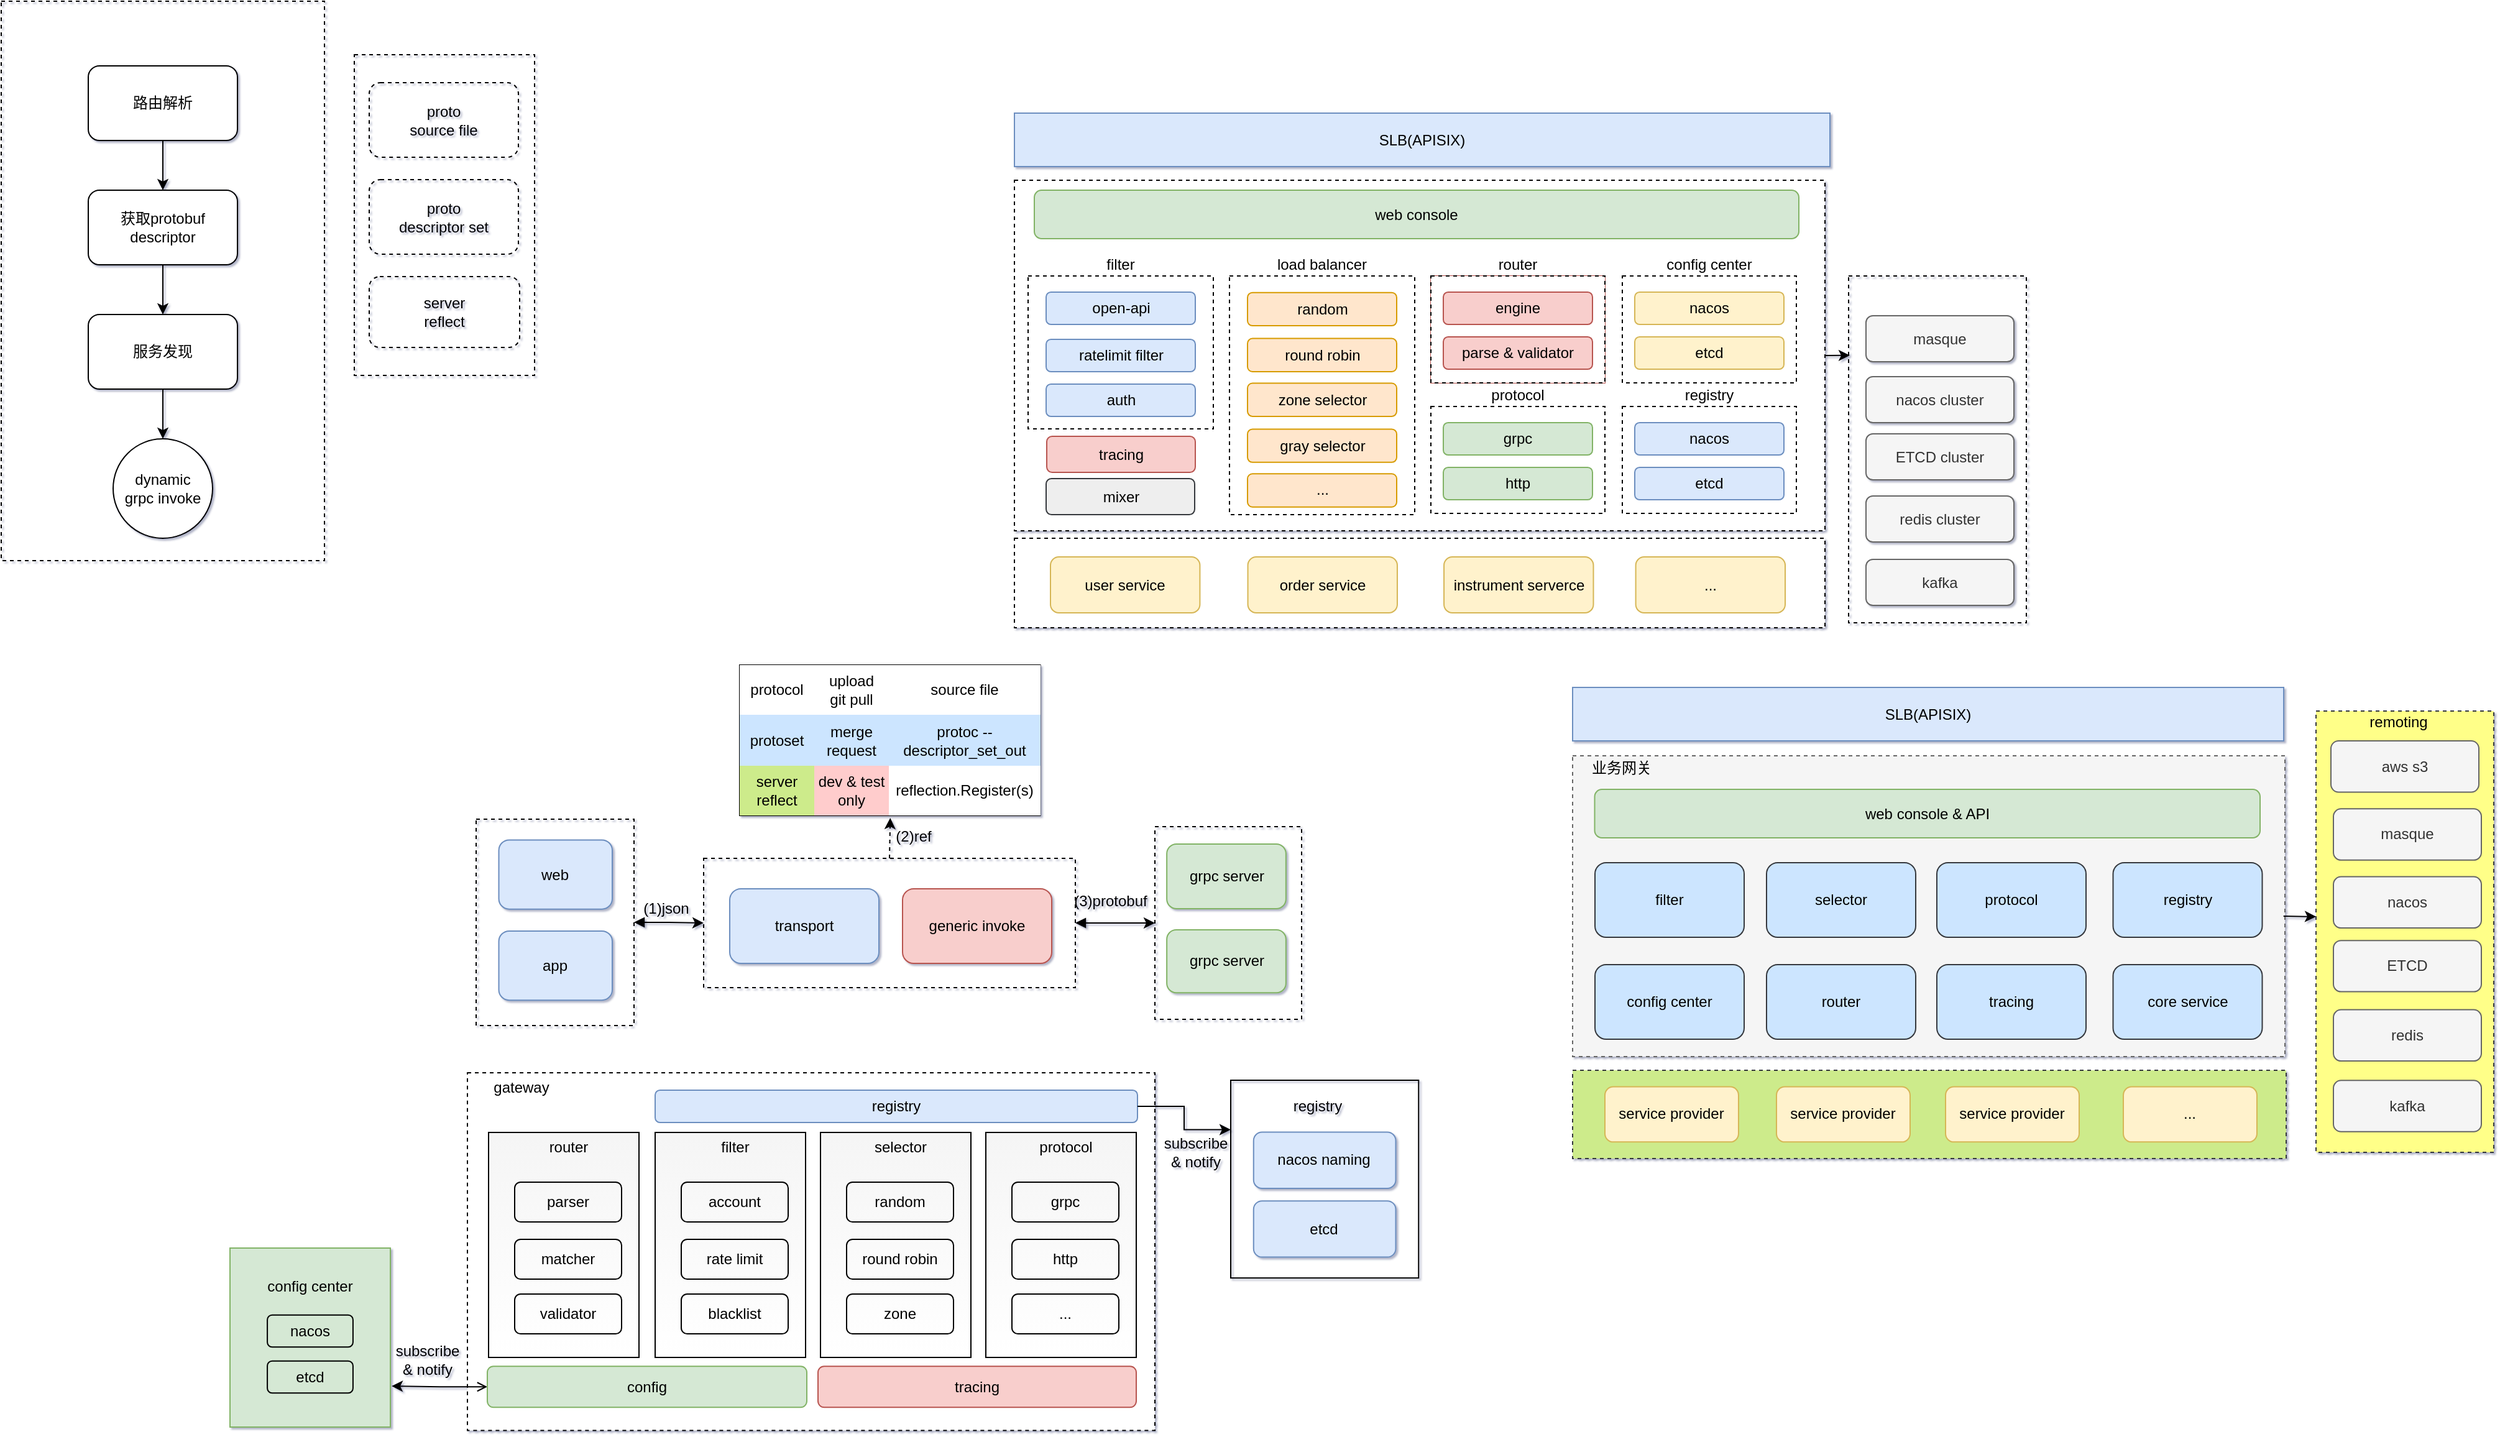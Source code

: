 <mxfile version="14.9.1" type="github">
  <diagram id="QXlYRAQpgNM-e07WMkJa" name="Page-1">
    <mxGraphModel dx="884" dy="589" grid="0" gridSize="10" guides="1" tooltips="1" connect="1" arrows="1" fold="1" page="1" pageScale="1" pageWidth="3300" pageHeight="4681" math="0" shadow="1">
      <root>
        <mxCell id="0" />
        <mxCell id="1" parent="0" />
        <mxCell id="H53dqP96Nyxa8oyy7z5r-10" value="" style="rounded=0;whiteSpace=wrap;html=1;dashed=1;fillColor=none;labelPosition=center;verticalLabelPosition=top;align=center;verticalAlign=bottom;" parent="1" vertex="1">
          <mxGeometry x="79" y="2" width="260" height="450" as="geometry" />
        </mxCell>
        <mxCell id="H53dqP96Nyxa8oyy7z5r-13" value="路由解析" style="rounded=1;whiteSpace=wrap;html=1;gradientColor=none;" parent="1" vertex="1">
          <mxGeometry x="149" y="54" width="120" height="60" as="geometry" />
        </mxCell>
        <mxCell id="H53dqP96Nyxa8oyy7z5r-14" value="dynamic&lt;br&gt;grpc invoke" style="ellipse;whiteSpace=wrap;html=1;aspect=fixed;fillColor=#ffffff;gradientColor=none;" parent="1" vertex="1">
          <mxGeometry x="169" y="354" width="80" height="80" as="geometry" />
        </mxCell>
        <mxCell id="H53dqP96Nyxa8oyy7z5r-15" value="获取protobuf descriptor" style="rounded=1;whiteSpace=wrap;html=1;gradientColor=none;" parent="1" vertex="1">
          <mxGeometry x="149" y="154" width="120" height="60" as="geometry" />
        </mxCell>
        <mxCell id="H53dqP96Nyxa8oyy7z5r-16" style="edgeStyle=orthogonalEdgeStyle;rounded=0;orthogonalLoop=1;jettySize=auto;html=1;exitX=0.5;exitY=1;exitDx=0;exitDy=0;" parent="1" source="H53dqP96Nyxa8oyy7z5r-13" target="H53dqP96Nyxa8oyy7z5r-15" edge="1">
          <mxGeometry x="79" y="9" as="geometry" />
        </mxCell>
        <mxCell id="H53dqP96Nyxa8oyy7z5r-19" style="edgeStyle=orthogonalEdgeStyle;rounded=0;orthogonalLoop=1;jettySize=auto;html=1;exitX=0.5;exitY=1;exitDx=0;exitDy=0;" parent="1" source="H53dqP96Nyxa8oyy7z5r-17" target="H53dqP96Nyxa8oyy7z5r-14" edge="1">
          <mxGeometry x="79" y="9" as="geometry" />
        </mxCell>
        <mxCell id="H53dqP96Nyxa8oyy7z5r-17" value="服务发现" style="rounded=1;whiteSpace=wrap;html=1;gradientColor=none;" parent="1" vertex="1">
          <mxGeometry x="149" y="254" width="120" height="60" as="geometry" />
        </mxCell>
        <mxCell id="H53dqP96Nyxa8oyy7z5r-18" style="edgeStyle=orthogonalEdgeStyle;rounded=0;orthogonalLoop=1;jettySize=auto;html=1;exitX=0.5;exitY=1;exitDx=0;exitDy=0;" parent="1" source="H53dqP96Nyxa8oyy7z5r-15" target="H53dqP96Nyxa8oyy7z5r-17" edge="1">
          <mxGeometry x="79" y="9" as="geometry" />
        </mxCell>
        <mxCell id="H53dqP96Nyxa8oyy7z5r-261" value="" style="group" parent="1" vertex="1" connectable="0">
          <mxGeometry x="894" y="92" width="814" height="414" as="geometry" />
        </mxCell>
        <mxCell id="H53dqP96Nyxa8oyy7z5r-262" value="SLB(APISIX)" style="rounded=0;whiteSpace=wrap;html=1;fillColor=#dae8fc;strokeColor=#6c8ebf;" parent="H53dqP96Nyxa8oyy7z5r-261" vertex="1">
          <mxGeometry width="656" height="43" as="geometry" />
        </mxCell>
        <mxCell id="H53dqP96Nyxa8oyy7z5r-263" value="" style="rounded=0;whiteSpace=wrap;html=1;dashed=1;" parent="H53dqP96Nyxa8oyy7z5r-261" vertex="1">
          <mxGeometry y="54" width="652" height="282" as="geometry" />
        </mxCell>
        <mxCell id="H53dqP96Nyxa8oyy7z5r-264" value="" style="group" parent="H53dqP96Nyxa8oyy7z5r-261" vertex="1" connectable="0">
          <mxGeometry x="173" y="131" width="149" height="192" as="geometry" />
        </mxCell>
        <mxCell id="H53dqP96Nyxa8oyy7z5r-265" value="load balancer" style="rounded=0;whiteSpace=wrap;html=1;fillColor=#ffffff;gradientColor=none;dashed=1;labelPosition=center;verticalLabelPosition=top;align=center;verticalAlign=bottom;" parent="H53dqP96Nyxa8oyy7z5r-264" vertex="1">
          <mxGeometry width="149" height="192.0" as="geometry" />
        </mxCell>
        <mxCell id="H53dqP96Nyxa8oyy7z5r-266" value="random" style="rounded=1;whiteSpace=wrap;html=1;fillColor=#ffe6cc;strokeColor=#d79b00;" parent="H53dqP96Nyxa8oyy7z5r-264" vertex="1">
          <mxGeometry x="14.5" y="13.348" width="120" height="26.695" as="geometry" />
        </mxCell>
        <mxCell id="H53dqP96Nyxa8oyy7z5r-267" value="round robin" style="rounded=1;whiteSpace=wrap;html=1;fillColor=#ffe6cc;strokeColor=#d79b00;" parent="H53dqP96Nyxa8oyy7z5r-264" vertex="1">
          <mxGeometry x="14.5" y="50.31" width="120" height="26.695" as="geometry" />
        </mxCell>
        <mxCell id="H53dqP96Nyxa8oyy7z5r-268" value="zone selector" style="rounded=1;whiteSpace=wrap;html=1;fillColor=#ffe6cc;strokeColor=#d79b00;" parent="H53dqP96Nyxa8oyy7z5r-264" vertex="1">
          <mxGeometry x="14.5" y="86.246" width="120" height="26.695" as="geometry" />
        </mxCell>
        <mxCell id="H53dqP96Nyxa8oyy7z5r-269" value="gray selector" style="rounded=1;whiteSpace=wrap;html=1;fillColor=#ffe6cc;strokeColor=#d79b00;" parent="H53dqP96Nyxa8oyy7z5r-264" vertex="1">
          <mxGeometry x="14.5" y="123.209" width="120" height="26.695" as="geometry" />
        </mxCell>
        <mxCell id="H53dqP96Nyxa8oyy7z5r-270" value="..." style="rounded=1;whiteSpace=wrap;html=1;fillColor=#ffe6cc;strokeColor=#d79b00;" parent="H53dqP96Nyxa8oyy7z5r-264" vertex="1">
          <mxGeometry x="14.5" y="159.144" width="120" height="26.695" as="geometry" />
        </mxCell>
        <mxCell id="H53dqP96Nyxa8oyy7z5r-271" value="" style="group" parent="H53dqP96Nyxa8oyy7z5r-261" vertex="1" connectable="0">
          <mxGeometry x="489" y="131" width="140" height="86" as="geometry" />
        </mxCell>
        <mxCell id="H53dqP96Nyxa8oyy7z5r-272" value="config center" style="rounded=0;whiteSpace=wrap;html=1;dashed=1;fillColor=#ffffff;gradientColor=none;labelPosition=center;verticalLabelPosition=top;align=center;verticalAlign=bottom;" parent="H53dqP96Nyxa8oyy7z5r-271" vertex="1">
          <mxGeometry width="140" height="86" as="geometry" />
        </mxCell>
        <mxCell id="H53dqP96Nyxa8oyy7z5r-273" value="nacos" style="rounded=1;whiteSpace=wrap;html=1;fillColor=#fff2cc;strokeColor=#d6b656;" parent="H53dqP96Nyxa8oyy7z5r-271" vertex="1">
          <mxGeometry x="10" y="13" width="120" height="26" as="geometry" />
        </mxCell>
        <mxCell id="H53dqP96Nyxa8oyy7z5r-274" value="etcd" style="rounded=1;whiteSpace=wrap;html=1;fillColor=#fff2cc;strokeColor=#d6b656;" parent="H53dqP96Nyxa8oyy7z5r-271" vertex="1">
          <mxGeometry x="10" y="49" width="120" height="26" as="geometry" />
        </mxCell>
        <mxCell id="H53dqP96Nyxa8oyy7z5r-275" value="" style="group" parent="H53dqP96Nyxa8oyy7z5r-261" vertex="1" connectable="0">
          <mxGeometry x="489" y="236" width="140" height="86" as="geometry" />
        </mxCell>
        <mxCell id="H53dqP96Nyxa8oyy7z5r-276" value="registry" style="rounded=0;whiteSpace=wrap;html=1;dashed=1;fillColor=#ffffff;gradientColor=none;labelPosition=center;verticalLabelPosition=top;align=center;verticalAlign=bottom;" parent="H53dqP96Nyxa8oyy7z5r-275" vertex="1">
          <mxGeometry width="140" height="86" as="geometry" />
        </mxCell>
        <mxCell id="H53dqP96Nyxa8oyy7z5r-277" value="nacos" style="rounded=1;whiteSpace=wrap;html=1;fillColor=#dae8fc;strokeColor=#6c8ebf;" parent="H53dqP96Nyxa8oyy7z5r-275" vertex="1">
          <mxGeometry x="10" y="13" width="120" height="26" as="geometry" />
        </mxCell>
        <mxCell id="H53dqP96Nyxa8oyy7z5r-278" value="etcd" style="rounded=1;whiteSpace=wrap;html=1;fillColor=#dae8fc;strokeColor=#6c8ebf;" parent="H53dqP96Nyxa8oyy7z5r-275" vertex="1">
          <mxGeometry x="10" y="49" width="120" height="26" as="geometry" />
        </mxCell>
        <mxCell id="H53dqP96Nyxa8oyy7z5r-279" value="" style="group;fillColor=#f8cecc;strokeColor=#b85450;" parent="H53dqP96Nyxa8oyy7z5r-261" vertex="1" connectable="0">
          <mxGeometry x="335" y="131" width="140" height="86" as="geometry" />
        </mxCell>
        <mxCell id="H53dqP96Nyxa8oyy7z5r-280" value="router" style="rounded=0;whiteSpace=wrap;html=1;dashed=1;fillColor=#ffffff;gradientColor=none;labelPosition=center;verticalLabelPosition=top;align=center;verticalAlign=bottom;" parent="H53dqP96Nyxa8oyy7z5r-279" vertex="1">
          <mxGeometry width="140" height="86" as="geometry" />
        </mxCell>
        <mxCell id="H53dqP96Nyxa8oyy7z5r-281" value="engine" style="rounded=1;whiteSpace=wrap;html=1;fillColor=#f8cecc;strokeColor=#b85450;" parent="H53dqP96Nyxa8oyy7z5r-279" vertex="1">
          <mxGeometry x="10" y="13" width="120" height="26" as="geometry" />
        </mxCell>
        <mxCell id="H53dqP96Nyxa8oyy7z5r-282" value="parse &amp;amp; validator" style="rounded=1;whiteSpace=wrap;html=1;fillColor=#f8cecc;strokeColor=#b85450;" parent="H53dqP96Nyxa8oyy7z5r-279" vertex="1">
          <mxGeometry x="10" y="49" width="120" height="26" as="geometry" />
        </mxCell>
        <mxCell id="H53dqP96Nyxa8oyy7z5r-283" value="" style="group" parent="H53dqP96Nyxa8oyy7z5r-261" vertex="1" connectable="0">
          <mxGeometry x="335" y="236" width="140" height="86" as="geometry" />
        </mxCell>
        <mxCell id="H53dqP96Nyxa8oyy7z5r-284" value="protocol" style="rounded=0;whiteSpace=wrap;html=1;dashed=1;fillColor=#ffffff;gradientColor=none;labelPosition=center;verticalLabelPosition=top;align=center;verticalAlign=bottom;" parent="H53dqP96Nyxa8oyy7z5r-283" vertex="1">
          <mxGeometry width="140" height="86" as="geometry" />
        </mxCell>
        <mxCell id="H53dqP96Nyxa8oyy7z5r-285" value="grpc" style="rounded=1;whiteSpace=wrap;html=1;fillColor=#d5e8d4;strokeColor=#82b366;" parent="H53dqP96Nyxa8oyy7z5r-283" vertex="1">
          <mxGeometry x="10" y="13" width="120" height="26" as="geometry" />
        </mxCell>
        <mxCell id="H53dqP96Nyxa8oyy7z5r-286" value="http" style="rounded=1;whiteSpace=wrap;html=1;fillColor=#d5e8d4;strokeColor=#82b366;" parent="H53dqP96Nyxa8oyy7z5r-283" vertex="1">
          <mxGeometry x="10" y="49" width="120" height="26" as="geometry" />
        </mxCell>
        <mxCell id="H53dqP96Nyxa8oyy7z5r-287" value="" style="group;" parent="H53dqP96Nyxa8oyy7z5r-261" vertex="1" connectable="0">
          <mxGeometry x="11" y="131" width="149" height="188" as="geometry" />
        </mxCell>
        <mxCell id="H53dqP96Nyxa8oyy7z5r-288" value="filter" style="rounded=0;whiteSpace=wrap;html=1;fillColor=#ffffff;gradientColor=none;dashed=1;labelPosition=center;verticalLabelPosition=top;align=center;verticalAlign=bottom;" parent="H53dqP96Nyxa8oyy7z5r-287" vertex="1">
          <mxGeometry width="149" height="123" as="geometry" />
        </mxCell>
        <mxCell id="H53dqP96Nyxa8oyy7z5r-289" value="open-api" style="rounded=1;whiteSpace=wrap;html=1;fillColor=#dae8fc;strokeColor=#6c8ebf;" parent="H53dqP96Nyxa8oyy7z5r-287" vertex="1">
          <mxGeometry x="14.5" y="13" width="120" height="26" as="geometry" />
        </mxCell>
        <mxCell id="H53dqP96Nyxa8oyy7z5r-290" value="ratelimit filter" style="rounded=1;whiteSpace=wrap;html=1;fillColor=#dae8fc;strokeColor=#6c8ebf;" parent="H53dqP96Nyxa8oyy7z5r-287" vertex="1">
          <mxGeometry x="14.5" y="51" width="120" height="26" as="geometry" />
        </mxCell>
        <mxCell id="H53dqP96Nyxa8oyy7z5r-291" value="auth" style="rounded=1;whiteSpace=wrap;html=1;fillColor=#dae8fc;strokeColor=#6c8ebf;" parent="H53dqP96Nyxa8oyy7z5r-287" vertex="1">
          <mxGeometry x="14.5" y="87" width="120" height="26" as="geometry" />
        </mxCell>
        <mxCell id="H53dqP96Nyxa8oyy7z5r-292" value="tracing" style="rounded=1;whiteSpace=wrap;html=1;fillColor=#f8cecc;verticalAlign=middle;strokeColor=#b85450;" parent="H53dqP96Nyxa8oyy7z5r-287" vertex="1">
          <mxGeometry x="15" y="129" width="119.5" height="29" as="geometry" />
        </mxCell>
        <mxCell id="H53dqP96Nyxa8oyy7z5r-293" value="mixer" style="rounded=1;whiteSpace=wrap;html=1;fillColor=#eeeeee;verticalAlign=middle;strokeColor=#36393d;" parent="H53dqP96Nyxa8oyy7z5r-287" vertex="1">
          <mxGeometry x="14.5" y="163" width="119.5" height="29" as="geometry" />
        </mxCell>
        <mxCell id="H53dqP96Nyxa8oyy7z5r-294" value="web console" style="rounded=1;whiteSpace=wrap;html=1;fillColor=#d5e8d4;verticalAlign=middle;strokeColor=#82b366;" parent="H53dqP96Nyxa8oyy7z5r-261" vertex="1">
          <mxGeometry x="16" y="62" width="615" height="39" as="geometry" />
        </mxCell>
        <mxCell id="H53dqP96Nyxa8oyy7z5r-295" value="" style="group" parent="H53dqP96Nyxa8oyy7z5r-261" vertex="1" connectable="0">
          <mxGeometry y="342" width="652" height="72" as="geometry" />
        </mxCell>
        <mxCell id="H53dqP96Nyxa8oyy7z5r-296" value="" style="rounded=0;whiteSpace=wrap;html=1;dashed=1;fillColor=#ffffff;gradientColor=none;verticalAlign=middle;" parent="H53dqP96Nyxa8oyy7z5r-295" vertex="1">
          <mxGeometry width="652" height="72" as="geometry" />
        </mxCell>
        <mxCell id="H53dqP96Nyxa8oyy7z5r-297" value="" style="group" parent="H53dqP96Nyxa8oyy7z5r-295" vertex="1" connectable="0">
          <mxGeometry x="29" y="15" width="591" height="45" as="geometry" />
        </mxCell>
        <mxCell id="H53dqP96Nyxa8oyy7z5r-298" value="user service" style="rounded=1;whiteSpace=wrap;html=1;fillColor=#fff2cc;verticalAlign=middle;strokeColor=#d6b656;" parent="H53dqP96Nyxa8oyy7z5r-297" vertex="1">
          <mxGeometry width="120.203" height="45" as="geometry" />
        </mxCell>
        <mxCell id="H53dqP96Nyxa8oyy7z5r-299" value="order service" style="rounded=1;whiteSpace=wrap;html=1;fillColor=#fff2cc;verticalAlign=middle;strokeColor=#d6b656;" parent="H53dqP96Nyxa8oyy7z5r-297" vertex="1">
          <mxGeometry x="158.769" width="120.203" height="45" as="geometry" />
        </mxCell>
        <mxCell id="H53dqP96Nyxa8oyy7z5r-300" value="instrument serverce" style="rounded=1;whiteSpace=wrap;html=1;fillColor=#fff2cc;verticalAlign=middle;strokeColor=#d6b656;" parent="H53dqP96Nyxa8oyy7z5r-297" vertex="1">
          <mxGeometry x="316.536" width="120.203" height="45" as="geometry" />
        </mxCell>
        <mxCell id="H53dqP96Nyxa8oyy7z5r-301" value="..." style="rounded=1;whiteSpace=wrap;html=1;fillColor=#fff2cc;verticalAlign=middle;strokeColor=#d6b656;" parent="H53dqP96Nyxa8oyy7z5r-297" vertex="1">
          <mxGeometry x="470.797" width="120.203" height="45" as="geometry" />
        </mxCell>
        <mxCell id="H53dqP96Nyxa8oyy7z5r-302" style="edgeStyle=orthogonalEdgeStyle;rounded=0;orthogonalLoop=1;jettySize=auto;html=1;exitX=0.5;exitY=1;exitDx=0;exitDy=0;" parent="H53dqP96Nyxa8oyy7z5r-295" source="H53dqP96Nyxa8oyy7z5r-296" target="H53dqP96Nyxa8oyy7z5r-296" edge="1">
          <mxGeometry relative="1" as="geometry" />
        </mxCell>
        <mxCell id="H53dqP96Nyxa8oyy7z5r-303" value="" style="group" parent="H53dqP96Nyxa8oyy7z5r-261" vertex="1" connectable="0">
          <mxGeometry x="671" y="131" width="143" height="279" as="geometry" />
        </mxCell>
        <mxCell id="H53dqP96Nyxa8oyy7z5r-304" value="" style="rounded=0;whiteSpace=wrap;html=1;gradientColor=none;verticalAlign=middle;dashed=1;fillColor=none;" parent="H53dqP96Nyxa8oyy7z5r-303" vertex="1">
          <mxGeometry width="143" height="279" as="geometry" />
        </mxCell>
        <mxCell id="H53dqP96Nyxa8oyy7z5r-305" value="" style="group" parent="H53dqP96Nyxa8oyy7z5r-303" vertex="1" connectable="0">
          <mxGeometry x="14" y="32" width="119" height="233" as="geometry" />
        </mxCell>
        <mxCell id="H53dqP96Nyxa8oyy7z5r-306" value="masque" style="rounded=1;whiteSpace=wrap;html=1;fillColor=#f5f5f5;verticalAlign=middle;strokeColor=#666666;fontColor=#333333;" parent="H53dqP96Nyxa8oyy7z5r-305" vertex="1">
          <mxGeometry width="119" height="37" as="geometry" />
        </mxCell>
        <mxCell id="H53dqP96Nyxa8oyy7z5r-307" value="nacos cluster" style="rounded=1;whiteSpace=wrap;html=1;fillColor=#f5f5f5;verticalAlign=middle;strokeColor=#666666;fontColor=#333333;" parent="H53dqP96Nyxa8oyy7z5r-305" vertex="1">
          <mxGeometry y="49" width="119" height="37" as="geometry" />
        </mxCell>
        <mxCell id="H53dqP96Nyxa8oyy7z5r-308" value="ETCD cluster" style="rounded=1;whiteSpace=wrap;html=1;fillColor=#f5f5f5;verticalAlign=middle;strokeColor=#666666;fontColor=#333333;" parent="H53dqP96Nyxa8oyy7z5r-305" vertex="1">
          <mxGeometry y="95" width="119" height="37" as="geometry" />
        </mxCell>
        <mxCell id="H53dqP96Nyxa8oyy7z5r-309" value="redis cluster" style="rounded=1;whiteSpace=wrap;html=1;fillColor=#f5f5f5;verticalAlign=middle;strokeColor=#666666;fontColor=#333333;" parent="H53dqP96Nyxa8oyy7z5r-305" vertex="1">
          <mxGeometry y="145" width="119" height="37" as="geometry" />
        </mxCell>
        <mxCell id="H53dqP96Nyxa8oyy7z5r-310" value="kafka" style="rounded=1;whiteSpace=wrap;html=1;fillColor=#f5f5f5;verticalAlign=middle;strokeColor=#666666;fontColor=#333333;" parent="H53dqP96Nyxa8oyy7z5r-305" vertex="1">
          <mxGeometry y="196" width="119" height="37" as="geometry" />
        </mxCell>
        <mxCell id="H53dqP96Nyxa8oyy7z5r-311" value="" style="endArrow=classic;html=1;exitX=1;exitY=0.5;exitDx=0;exitDy=0;entryX=0.007;entryY=0.229;entryDx=0;entryDy=0;entryPerimeter=0;" parent="H53dqP96Nyxa8oyy7z5r-261" source="H53dqP96Nyxa8oyy7z5r-263" target="H53dqP96Nyxa8oyy7z5r-304" edge="1">
          <mxGeometry width="50" height="50" relative="1" as="geometry">
            <mxPoint x="154" y="219" as="sourcePoint" />
            <mxPoint x="676" y="195" as="targetPoint" />
          </mxGeometry>
        </mxCell>
        <mxCell id="H53dqP96Nyxa8oyy7z5r-322" value="" style="group" parent="1" vertex="1" connectable="0">
          <mxGeometry x="363" y="45" width="145" height="258" as="geometry" />
        </mxCell>
        <mxCell id="H53dqP96Nyxa8oyy7z5r-99" value="" style="rounded=0;whiteSpace=wrap;html=1;fillColor=none;gradientColor=none;verticalAlign=middle;dashed=1;" parent="H53dqP96Nyxa8oyy7z5r-322" vertex="1">
          <mxGeometry width="145" height="258" as="geometry" />
        </mxCell>
        <mxCell id="H53dqP96Nyxa8oyy7z5r-100" value="proto &lt;br&gt;source file" style="rounded=1;whiteSpace=wrap;html=1;dashed=1;fillColor=none;gradientColor=none;verticalAlign=middle;" parent="H53dqP96Nyxa8oyy7z5r-322" vertex="1">
          <mxGeometry x="12" y="22.5" width="120" height="60" as="geometry" />
        </mxCell>
        <mxCell id="H53dqP96Nyxa8oyy7z5r-101" value="proto&lt;br&gt;descriptor set" style="rounded=1;whiteSpace=wrap;html=1;dashed=1;fillColor=none;gradientColor=none;verticalAlign=middle;" parent="H53dqP96Nyxa8oyy7z5r-322" vertex="1">
          <mxGeometry x="12" y="100.5" width="120" height="60" as="geometry" />
        </mxCell>
        <mxCell id="H53dqP96Nyxa8oyy7z5r-102" value="server&lt;br&gt;reflect" style="rounded=1;whiteSpace=wrap;html=1;dashed=1;fillColor=none;gradientColor=none;verticalAlign=middle;" parent="H53dqP96Nyxa8oyy7z5r-322" vertex="1">
          <mxGeometry x="12" y="178.5" width="121" height="57" as="geometry" />
        </mxCell>
        <mxCell id="H53dqP96Nyxa8oyy7z5r-330" value="" style="group;" parent="1" vertex="1" connectable="0">
          <mxGeometry x="1343" y="554" width="741" height="379" as="geometry" />
        </mxCell>
        <mxCell id="H53dqP96Nyxa8oyy7z5r-34" value="SLB(APISIX)" style="rounded=0;whiteSpace=wrap;html=1;fillColor=#dae8fc;strokeColor=#6c8ebf;container=0;" parent="H53dqP96Nyxa8oyy7z5r-330" vertex="1">
          <mxGeometry width="572" height="43" as="geometry" />
        </mxCell>
        <mxCell id="H53dqP96Nyxa8oyy7z5r-35" value="" style="rounded=0;whiteSpace=wrap;html=1;dashed=1;container=0;fillColor=#f5f5f5;strokeColor=#666666;fontColor=#333333;" parent="H53dqP96Nyxa8oyy7z5r-330" vertex="1">
          <mxGeometry y="55" width="573" height="242" as="geometry" />
        </mxCell>
        <mxCell id="H53dqP96Nyxa8oyy7z5r-69" value="web console &amp;amp; API" style="rounded=1;whiteSpace=wrap;html=1;fillColor=#d5e8d4;verticalAlign=middle;strokeColor=#82b366;container=0;" parent="H53dqP96Nyxa8oyy7z5r-330" vertex="1">
          <mxGeometry x="17.75" y="82" width="535.25" height="39" as="geometry" />
        </mxCell>
        <mxCell id="H53dqP96Nyxa8oyy7z5r-93" value="" style="endArrow=classic;html=1;exitX=0.998;exitY=0.533;exitDx=0;exitDy=0;exitPerimeter=0;entryX=0;entryY=0.466;entryDx=0;entryDy=0;entryPerimeter=0;" parent="H53dqP96Nyxa8oyy7z5r-330" source="H53dqP96Nyxa8oyy7z5r-35" target="H53dqP96Nyxa8oyy7z5r-74" edge="1">
          <mxGeometry y="16" width="50" height="50" as="geometry">
            <mxPoint x="154" y="235" as="sourcePoint" />
            <mxPoint x="676" y="211" as="targetPoint" />
          </mxGeometry>
        </mxCell>
        <mxCell id="H53dqP96Nyxa8oyy7z5r-312" value="filter" style="rounded=1;whiteSpace=wrap;html=1;shadow=0;glass=0;sketch=0;fillColor=#cce5ff;verticalAlign=middle;strokeColor=#36393d;container=0;" parent="H53dqP96Nyxa8oyy7z5r-330" vertex="1">
          <mxGeometry x="18" y="141" width="120" height="60" as="geometry" />
        </mxCell>
        <mxCell id="H53dqP96Nyxa8oyy7z5r-313" value="selector" style="rounded=1;whiteSpace=wrap;html=1;shadow=0;glass=0;sketch=0;fillColor=#cce5ff;verticalAlign=middle;strokeColor=#36393d;container=0;" parent="H53dqP96Nyxa8oyy7z5r-330" vertex="1">
          <mxGeometry x="156" y="141" width="120" height="60" as="geometry" />
        </mxCell>
        <mxCell id="H53dqP96Nyxa8oyy7z5r-314" value="protocol" style="rounded=1;whiteSpace=wrap;html=1;shadow=0;glass=0;sketch=0;fillColor=#cce5ff;verticalAlign=middle;strokeColor=#36393d;container=0;" parent="H53dqP96Nyxa8oyy7z5r-330" vertex="1">
          <mxGeometry x="293" y="141" width="120" height="60" as="geometry" />
        </mxCell>
        <mxCell id="H53dqP96Nyxa8oyy7z5r-315" value="registry" style="rounded=1;whiteSpace=wrap;html=1;shadow=0;glass=0;sketch=0;fillColor=#cce5ff;verticalAlign=middle;strokeColor=#36393d;container=0;" parent="H53dqP96Nyxa8oyy7z5r-330" vertex="1">
          <mxGeometry x="434.75" y="141" width="120" height="60" as="geometry" />
        </mxCell>
        <mxCell id="H53dqP96Nyxa8oyy7z5r-316" value="config center" style="rounded=1;whiteSpace=wrap;html=1;shadow=0;glass=0;sketch=0;fillColor=#cce5ff;verticalAlign=middle;strokeColor=#36393d;container=0;" parent="H53dqP96Nyxa8oyy7z5r-330" vertex="1">
          <mxGeometry x="18" y="223" width="120" height="60" as="geometry" />
        </mxCell>
        <mxCell id="H53dqP96Nyxa8oyy7z5r-317" value="router" style="rounded=1;whiteSpace=wrap;html=1;shadow=0;glass=0;sketch=0;fillColor=#cce5ff;verticalAlign=middle;strokeColor=#36393d;container=0;" parent="H53dqP96Nyxa8oyy7z5r-330" vertex="1">
          <mxGeometry x="156" y="223" width="120" height="60" as="geometry" />
        </mxCell>
        <mxCell id="H53dqP96Nyxa8oyy7z5r-318" value="tracing" style="rounded=1;whiteSpace=wrap;html=1;shadow=0;glass=0;sketch=0;fillColor=#cce5ff;verticalAlign=middle;strokeColor=#36393d;container=0;" parent="H53dqP96Nyxa8oyy7z5r-330" vertex="1">
          <mxGeometry x="293" y="223" width="120" height="60" as="geometry" />
        </mxCell>
        <mxCell id="H53dqP96Nyxa8oyy7z5r-319" value="core service" style="rounded=1;whiteSpace=wrap;html=1;shadow=0;glass=0;sketch=0;fillColor=#cce5ff;verticalAlign=middle;strokeColor=#36393d;container=0;" parent="H53dqP96Nyxa8oyy7z5r-330" vertex="1">
          <mxGeometry x="434.75" y="223" width="120" height="60" as="geometry" />
        </mxCell>
        <mxCell id="H53dqP96Nyxa8oyy7z5r-70" value="" style="rounded=0;whiteSpace=wrap;html=1;dashed=1;fillColor=#cdeb8b;verticalAlign=middle;container=0;strokeColor=#36393d;" parent="H53dqP96Nyxa8oyy7z5r-330" vertex="1">
          <mxGeometry y="308" width="574" height="71" as="geometry" />
        </mxCell>
        <mxCell id="H53dqP96Nyxa8oyy7z5r-98" style="edgeStyle=orthogonalEdgeStyle;rounded=0;orthogonalLoop=1;jettySize=auto;html=1;exitX=0.5;exitY=1;exitDx=0;exitDy=0;" parent="H53dqP96Nyxa8oyy7z5r-330" source="H53dqP96Nyxa8oyy7z5r-70" target="H53dqP96Nyxa8oyy7z5r-70" edge="1">
          <mxGeometry y="308" as="geometry" />
        </mxCell>
        <mxCell id="H53dqP96Nyxa8oyy7z5r-87" value="service provider" style="rounded=1;whiteSpace=wrap;html=1;fillColor=#fff2cc;verticalAlign=middle;strokeColor=#d6b656;container=0;" parent="H53dqP96Nyxa8oyy7z5r-330" vertex="1">
          <mxGeometry x="299.998" y="321.312" width="107.482" height="44.375" as="geometry" />
        </mxCell>
        <mxCell id="H53dqP96Nyxa8oyy7z5r-74" value="" style="rounded=0;whiteSpace=wrap;html=1;verticalAlign=middle;dashed=1;fillColor=#ffff88;container=0;strokeColor=#36393d;" parent="H53dqP96Nyxa8oyy7z5r-330" vertex="1">
          <mxGeometry x="598" y="19" width="143" height="355" as="geometry" />
        </mxCell>
        <mxCell id="H53dqP96Nyxa8oyy7z5r-77" value="masque" style="rounded=1;whiteSpace=wrap;html=1;fillColor=#f5f5f5;verticalAlign=middle;strokeColor=#666666;fontColor=#333333;container=0;" parent="H53dqP96Nyxa8oyy7z5r-330" vertex="1">
          <mxGeometry x="612" y="97.67" width="119" height="41.244" as="geometry" />
        </mxCell>
        <mxCell id="H53dqP96Nyxa8oyy7z5r-81" value="nacos" style="rounded=1;whiteSpace=wrap;html=1;fillColor=#f5f5f5;verticalAlign=middle;strokeColor=#666666;fontColor=#333333;container=0;" parent="H53dqP96Nyxa8oyy7z5r-330" vertex="1">
          <mxGeometry x="612" y="152.29" width="119" height="41.244" as="geometry" />
        </mxCell>
        <mxCell id="H53dqP96Nyxa8oyy7z5r-82" value="ETCD" style="rounded=1;whiteSpace=wrap;html=1;fillColor=#f5f5f5;verticalAlign=middle;strokeColor=#666666;fontColor=#333333;container=0;" parent="H53dqP96Nyxa8oyy7z5r-330" vertex="1">
          <mxGeometry x="612" y="203.566" width="119" height="41.244" as="geometry" />
        </mxCell>
        <mxCell id="H53dqP96Nyxa8oyy7z5r-83" value="redis" style="rounded=1;whiteSpace=wrap;html=1;fillColor=#f5f5f5;verticalAlign=middle;strokeColor=#666666;fontColor=#333333;container=0;" parent="H53dqP96Nyxa8oyy7z5r-330" vertex="1">
          <mxGeometry x="612" y="259.301" width="119" height="41.244" as="geometry" />
        </mxCell>
        <mxCell id="H53dqP96Nyxa8oyy7z5r-84" value="kafka" style="rounded=1;whiteSpace=wrap;html=1;fillColor=#f5f5f5;verticalAlign=middle;strokeColor=#666666;fontColor=#333333;container=0;" parent="H53dqP96Nyxa8oyy7z5r-330" vertex="1">
          <mxGeometry x="612" y="316.151" width="119" height="41.244" as="geometry" />
        </mxCell>
        <mxCell id="H53dqP96Nyxa8oyy7z5r-76" value="service provider" style="rounded=1;whiteSpace=wrap;html=1;fillColor=#fff2cc;verticalAlign=middle;strokeColor=#d6b656;container=0;" parent="H53dqP96Nyxa8oyy7z5r-330" vertex="1">
          <mxGeometry x="26.001" y="321.312" width="107.482" height="44.375" as="geometry" />
        </mxCell>
        <mxCell id="H53dqP96Nyxa8oyy7z5r-86" value="service provider" style="rounded=1;whiteSpace=wrap;html=1;fillColor=#fff2cc;verticalAlign=middle;strokeColor=#d6b656;container=0;" parent="H53dqP96Nyxa8oyy7z5r-330" vertex="1">
          <mxGeometry x="163.997" y="321.312" width="107.482" height="44.375" as="geometry" />
        </mxCell>
        <mxCell id="H53dqP96Nyxa8oyy7z5r-88" value="..." style="rounded=1;whiteSpace=wrap;html=1;fillColor=#fff2cc;verticalAlign=middle;strokeColor=#d6b656;container=0;" parent="H53dqP96Nyxa8oyy7z5r-330" vertex="1">
          <mxGeometry x="443.004" y="321.312" width="107.482" height="44.375" as="geometry" />
        </mxCell>
        <mxCell id="H53dqP96Nyxa8oyy7z5r-321" value="业务网关" style="text;html=1;strokeColor=none;fillColor=none;align=center;verticalAlign=middle;whiteSpace=wrap;rounded=0;shadow=0;glass=0;sketch=0;" parent="H53dqP96Nyxa8oyy7z5r-330" vertex="1">
          <mxGeometry y="55" width="79" height="20" as="geometry" />
        </mxCell>
        <mxCell id="ukt0KanvBf5hvYrAU3CR-1" value="aws s3" style="rounded=1;whiteSpace=wrap;html=1;fillColor=#f5f5f5;verticalAlign=middle;strokeColor=#666666;fontColor=#333333;container=0;" parent="H53dqP96Nyxa8oyy7z5r-330" vertex="1">
          <mxGeometry x="610" y="43.0" width="119" height="41.244" as="geometry" />
        </mxCell>
        <mxCell id="ukt0KanvBf5hvYrAU3CR-2" value="remoting" style="text;html=1;align=center;verticalAlign=middle;resizable=0;points=[];autosize=1;strokeColor=none;" parent="H53dqP96Nyxa8oyy7z5r-330" vertex="1">
          <mxGeometry x="635" y="19" width="57" height="18" as="geometry" />
        </mxCell>
        <mxCell id="H53dqP96Nyxa8oyy7z5r-331" value="" style="group" parent="1" vertex="1" connectable="0">
          <mxGeometry x="461" y="536" width="779" height="290" as="geometry" />
        </mxCell>
        <mxCell id="H53dqP96Nyxa8oyy7z5r-107" value="" style="group" parent="H53dqP96Nyxa8oyy7z5r-331" vertex="1" connectable="0">
          <mxGeometry y="124" width="127" height="166" as="geometry" />
        </mxCell>
        <mxCell id="H53dqP96Nyxa8oyy7z5r-104" value="" style="rounded=0;whiteSpace=wrap;html=1;dashed=1;fillColor=none;gradientColor=none;verticalAlign=middle;" parent="H53dqP96Nyxa8oyy7z5r-107" vertex="1">
          <mxGeometry width="127" height="166" as="geometry" />
        </mxCell>
        <mxCell id="H53dqP96Nyxa8oyy7z5r-105" value="web" style="rounded=1;whiteSpace=wrap;html=1;fillColor=#dae8fc;verticalAlign=middle;strokeColor=#6c8ebf;" parent="H53dqP96Nyxa8oyy7z5r-107" vertex="1">
          <mxGeometry x="18.251" y="16.693" width="91.257" height="55.642" as="geometry" />
        </mxCell>
        <mxCell id="H53dqP96Nyxa8oyy7z5r-106" value="app" style="rounded=1;whiteSpace=wrap;html=1;fillColor=#dae8fc;verticalAlign=middle;strokeColor=#6c8ebf;" parent="H53dqP96Nyxa8oyy7z5r-107" vertex="1">
          <mxGeometry x="18.251" y="89.955" width="91.257" height="55.642" as="geometry" />
        </mxCell>
        <mxCell id="H53dqP96Nyxa8oyy7z5r-111" value="" style="edgeStyle=orthogonalEdgeStyle;rounded=0;orthogonalLoop=1;jettySize=auto;html=1;exitX=1;exitY=0.5;exitDx=0;exitDy=0;entryX=0;entryY=0.5;entryDx=0;entryDy=0;startArrow=block;startFill=1;" parent="H53dqP96Nyxa8oyy7z5r-331" source="H53dqP96Nyxa8oyy7z5r-104" target="H53dqP96Nyxa8oyy7z5r-108" edge="1">
          <mxGeometry x="-0.071" y="13" relative="1" as="geometry">
            <mxPoint y="1" as="offset" />
          </mxGeometry>
        </mxCell>
        <mxCell id="H53dqP96Nyxa8oyy7z5r-127" value="" style="group" parent="H53dqP96Nyxa8oyy7z5r-331" vertex="1" connectable="0">
          <mxGeometry x="183" y="155.5" width="299" height="104" as="geometry" />
        </mxCell>
        <mxCell id="H53dqP96Nyxa8oyy7z5r-108" value="" style="rounded=0;whiteSpace=wrap;html=1;fillColor=none;gradientColor=none;verticalAlign=middle;dashed=1;" parent="H53dqP96Nyxa8oyy7z5r-127" vertex="1">
          <mxGeometry width="299" height="104" as="geometry" />
        </mxCell>
        <mxCell id="H53dqP96Nyxa8oyy7z5r-109" value="transport" style="rounded=1;whiteSpace=wrap;html=1;fillColor=#dae8fc;verticalAlign=middle;strokeColor=#6c8ebf;" parent="H53dqP96Nyxa8oyy7z5r-127" vertex="1">
          <mxGeometry x="21" y="24.5" width="120" height="60" as="geometry" />
        </mxCell>
        <mxCell id="H53dqP96Nyxa8oyy7z5r-110" value="generic invoke" style="rounded=1;whiteSpace=wrap;html=1;fillColor=#f8cecc;verticalAlign=middle;strokeColor=#b85450;" parent="H53dqP96Nyxa8oyy7z5r-127" vertex="1">
          <mxGeometry x="160" y="24.5" width="120" height="60" as="geometry" />
        </mxCell>
        <mxCell id="H53dqP96Nyxa8oyy7z5r-323" value="(1)json" style="text;html=1;strokeColor=none;fillColor=none;align=center;verticalAlign=middle;whiteSpace=wrap;rounded=0;shadow=0;glass=0;sketch=0;" parent="H53dqP96Nyxa8oyy7z5r-331" vertex="1">
          <mxGeometry x="133" y="186" width="40" height="20" as="geometry" />
        </mxCell>
        <mxCell id="H53dqP96Nyxa8oyy7z5r-324" value="(3)protobuf" style="text;html=1;strokeColor=none;fillColor=none;align=center;verticalAlign=middle;whiteSpace=wrap;rounded=0;shadow=0;glass=0;sketch=0;" parent="H53dqP96Nyxa8oyy7z5r-331" vertex="1">
          <mxGeometry x="472" y="180" width="77" height="20" as="geometry" />
        </mxCell>
        <mxCell id="H53dqP96Nyxa8oyy7z5r-325" value="(2)ref" style="text;html=1;strokeColor=none;fillColor=none;align=center;verticalAlign=middle;whiteSpace=wrap;rounded=0;shadow=0;glass=0;sketch=0;" parent="H53dqP96Nyxa8oyy7z5r-331" vertex="1">
          <mxGeometry x="332" y="128" width="40" height="20" as="geometry" />
        </mxCell>
        <mxCell id="H53dqP96Nyxa8oyy7z5r-114" value="" style="shape=table;html=1;whiteSpace=wrap;startSize=0;container=1;collapsible=0;childLayout=tableLayout;fillColor=none;gradientColor=none;verticalAlign=middle;" parent="H53dqP96Nyxa8oyy7z5r-331" vertex="1">
          <mxGeometry x="212" width="241.75" height="121" as="geometry" />
        </mxCell>
        <mxCell id="H53dqP96Nyxa8oyy7z5r-115" value="" style="shape=partialRectangle;html=1;whiteSpace=wrap;collapsible=0;dropTarget=0;pointerEvents=0;fillColor=none;top=0;left=0;bottom=0;right=0;points=[[0,0.5],[1,0.5]];portConstraint=eastwest;" parent="H53dqP96Nyxa8oyy7z5r-114" vertex="1">
          <mxGeometry width="241.75" height="40" as="geometry" />
        </mxCell>
        <mxCell id="H53dqP96Nyxa8oyy7z5r-116" value="protocol" style="shape=partialRectangle;html=1;whiteSpace=wrap;connectable=0;top=0;left=0;bottom=0;right=0;overflow=hidden;" parent="H53dqP96Nyxa8oyy7z5r-115" vertex="1">
          <mxGeometry width="60" height="40" as="geometry" />
        </mxCell>
        <mxCell id="H53dqP96Nyxa8oyy7z5r-117" value="upload&lt;br&gt;git pull" style="shape=partialRectangle;html=1;whiteSpace=wrap;connectable=0;top=0;left=0;bottom=0;right=0;overflow=hidden;" parent="H53dqP96Nyxa8oyy7z5r-115" vertex="1">
          <mxGeometry x="60" width="60" height="40" as="geometry" />
        </mxCell>
        <mxCell id="H53dqP96Nyxa8oyy7z5r-118" value="source file" style="shape=partialRectangle;html=1;whiteSpace=wrap;connectable=0;top=0;left=0;bottom=0;right=0;overflow=hidden;" parent="H53dqP96Nyxa8oyy7z5r-115" vertex="1">
          <mxGeometry x="120" width="122" height="40" as="geometry" />
        </mxCell>
        <mxCell id="H53dqP96Nyxa8oyy7z5r-119" value="" style="shape=partialRectangle;html=1;whiteSpace=wrap;collapsible=0;dropTarget=0;pointerEvents=0;fillColor=none;top=0;left=0;bottom=0;right=0;points=[[0,0.5],[1,0.5]];portConstraint=eastwest;" parent="H53dqP96Nyxa8oyy7z5r-114" vertex="1">
          <mxGeometry y="40" width="241.75" height="41" as="geometry" />
        </mxCell>
        <mxCell id="H53dqP96Nyxa8oyy7z5r-120" value="protoset" style="shape=partialRectangle;html=1;whiteSpace=wrap;connectable=0;top=0;left=0;bottom=0;right=0;overflow=hidden;fillColor=#cce5ff;strokeColor=#36393d;" parent="H53dqP96Nyxa8oyy7z5r-119" vertex="1">
          <mxGeometry width="60" height="41" as="geometry" />
        </mxCell>
        <mxCell id="H53dqP96Nyxa8oyy7z5r-121" value="merge request" style="shape=partialRectangle;html=1;whiteSpace=wrap;connectable=0;top=0;left=0;bottom=0;right=0;overflow=hidden;fillColor=#cce5ff;strokeColor=#36393d;" parent="H53dqP96Nyxa8oyy7z5r-119" vertex="1">
          <mxGeometry x="60" width="60" height="41" as="geometry" />
        </mxCell>
        <mxCell id="H53dqP96Nyxa8oyy7z5r-122" value="protoc --descriptor_set_out" style="shape=partialRectangle;html=1;whiteSpace=wrap;connectable=0;fillColor=#cce5ff;top=0;left=0;bottom=0;right=0;overflow=hidden;strokeColor=#36393d;" parent="H53dqP96Nyxa8oyy7z5r-119" vertex="1">
          <mxGeometry x="120" width="122" height="41" as="geometry" />
        </mxCell>
        <mxCell id="H53dqP96Nyxa8oyy7z5r-123" value="" style="shape=partialRectangle;html=1;whiteSpace=wrap;collapsible=0;dropTarget=0;pointerEvents=0;fillColor=none;top=0;left=0;bottom=0;right=0;points=[[0,0.5],[1,0.5]];portConstraint=eastwest;" parent="H53dqP96Nyxa8oyy7z5r-114" vertex="1">
          <mxGeometry y="81" width="241.75" height="40" as="geometry" />
        </mxCell>
        <mxCell id="H53dqP96Nyxa8oyy7z5r-124" value="server reflect" style="shape=partialRectangle;html=1;whiteSpace=wrap;connectable=0;top=0;left=0;bottom=0;right=0;overflow=hidden;fillColor=#cdeb8b;strokeColor=#36393d;" parent="H53dqP96Nyxa8oyy7z5r-123" vertex="1">
          <mxGeometry width="60" height="40" as="geometry" />
        </mxCell>
        <mxCell id="H53dqP96Nyxa8oyy7z5r-125" value="dev &amp;amp; test only" style="shape=partialRectangle;html=1;whiteSpace=wrap;connectable=0;fillColor=#ffcccc;top=0;left=0;bottom=0;right=0;overflow=hidden;strokeColor=#36393d;" parent="H53dqP96Nyxa8oyy7z5r-123" vertex="1">
          <mxGeometry x="60" width="60" height="40" as="geometry" />
        </mxCell>
        <mxCell id="H53dqP96Nyxa8oyy7z5r-126" value="reflection.Register(s)" style="shape=partialRectangle;html=1;whiteSpace=wrap;connectable=0;top=0;left=0;bottom=0;right=0;overflow=hidden;" parent="H53dqP96Nyxa8oyy7z5r-123" vertex="1">
          <mxGeometry x="120" width="122" height="40" as="geometry" />
        </mxCell>
        <mxCell id="H53dqP96Nyxa8oyy7z5r-328" style="edgeStyle=orthogonalEdgeStyle;rounded=0;sketch=0;orthogonalLoop=1;jettySize=auto;html=1;exitX=0.5;exitY=0;exitDx=0;exitDy=0;entryX=0.501;entryY=1.05;entryDx=0;entryDy=0;entryPerimeter=0;shadow=0;dashed=1;startArrow=none;startFill=0;" parent="H53dqP96Nyxa8oyy7z5r-331" source="H53dqP96Nyxa8oyy7z5r-108" target="H53dqP96Nyxa8oyy7z5r-123" edge="1">
          <mxGeometry relative="1" as="geometry" />
        </mxCell>
        <mxCell id="H53dqP96Nyxa8oyy7z5r-329" style="edgeStyle=orthogonalEdgeStyle;rounded=0;sketch=0;orthogonalLoop=1;jettySize=auto;html=1;exitX=1;exitY=0.5;exitDx=0;exitDy=0;entryX=0;entryY=0.5;entryDx=0;entryDy=0;shadow=0;startArrow=block;startFill=1;" parent="H53dqP96Nyxa8oyy7z5r-331" source="H53dqP96Nyxa8oyy7z5r-108" target="H53dqP96Nyxa8oyy7z5r-135" edge="1">
          <mxGeometry relative="1" as="geometry" />
        </mxCell>
        <mxCell id="H53dqP96Nyxa8oyy7z5r-136" value="grpc server" style="rounded=1;whiteSpace=wrap;html=1;fillColor=#d5e8d4;verticalAlign=middle;strokeColor=#82b366;" parent="H53dqP96Nyxa8oyy7z5r-331" vertex="1">
          <mxGeometry x="555.57" y="144" width="95.84" height="52" as="geometry" />
        </mxCell>
        <mxCell id="H53dqP96Nyxa8oyy7z5r-137" value="grpc server" style="rounded=1;whiteSpace=wrap;html=1;fillColor=#d5e8d4;verticalAlign=middle;strokeColor=#82b366;" parent="H53dqP96Nyxa8oyy7z5r-331" vertex="1">
          <mxGeometry x="555.57" y="213" width="95.84" height="50.62" as="geometry" />
        </mxCell>
        <mxCell id="H53dqP96Nyxa8oyy7z5r-135" value="" style="rounded=0;whiteSpace=wrap;html=1;dashed=1;fillColor=none;gradientColor=none;verticalAlign=middle;" parent="H53dqP96Nyxa8oyy7z5r-331" vertex="1">
          <mxGeometry x="546" y="130" width="118" height="155" as="geometry" />
        </mxCell>
        <mxCell id="H53dqP96Nyxa8oyy7z5r-338" value="" style="group" parent="1" vertex="1" connectable="0">
          <mxGeometry x="263" y="860.997" width="956.13" height="290.691" as="geometry" />
        </mxCell>
        <mxCell id="H53dqP96Nyxa8oyy7z5r-146" value="" style="rounded=0;whiteSpace=wrap;html=1;gradientColor=none;verticalAlign=middle;shadow=0;sketch=0;dashed=1;" parent="H53dqP96Nyxa8oyy7z5r-338" vertex="1">
          <mxGeometry x="191" y="3.003" width="553" height="287.689" as="geometry" />
        </mxCell>
        <mxCell id="H53dqP96Nyxa8oyy7z5r-149" value="registry" style="rounded=1;whiteSpace=wrap;html=1;fillColor=#dae8fc;verticalAlign=middle;strokeColor=#6c8ebf;shadow=0;sketch=0;" parent="H53dqP96Nyxa8oyy7z5r-338" vertex="1">
          <mxGeometry x="342" y="17.003" width="388" height="26" as="geometry" />
        </mxCell>
        <mxCell id="H53dqP96Nyxa8oyy7z5r-155" value="" style="group;fillColor=#f5f5f5;strokeColor=#666666;fontColor=#333333;dashed=1;gradientColor=#ffffff;shadow=0;sketch=0;" parent="H53dqP96Nyxa8oyy7z5r-338" vertex="1" connectable="0">
          <mxGeometry x="608" y="51.003" width="121" height="181" as="geometry" />
        </mxCell>
        <mxCell id="H53dqP96Nyxa8oyy7z5r-150" value="" style="rounded=0;whiteSpace=wrap;html=1;fillColor=none;gradientColor=none;verticalAlign=middle;shadow=0;sketch=0;" parent="H53dqP96Nyxa8oyy7z5r-155" vertex="1">
          <mxGeometry width="121" height="181" as="geometry" />
        </mxCell>
        <mxCell id="H53dqP96Nyxa8oyy7z5r-151" value="grpc" style="rounded=1;whiteSpace=wrap;html=1;fillColor=none;gradientColor=none;verticalAlign=middle;shadow=0;sketch=0;" parent="H53dqP96Nyxa8oyy7z5r-155" vertex="1">
          <mxGeometry x="21" y="40" width="86" height="32" as="geometry" />
        </mxCell>
        <mxCell id="H53dqP96Nyxa8oyy7z5r-152" value="http" style="rounded=1;whiteSpace=wrap;html=1;fillColor=none;gradientColor=none;verticalAlign=middle;shadow=0;sketch=0;" parent="H53dqP96Nyxa8oyy7z5r-155" vertex="1">
          <mxGeometry x="21" y="86" width="86" height="32" as="geometry" />
        </mxCell>
        <mxCell id="H53dqP96Nyxa8oyy7z5r-153" value="..." style="rounded=1;whiteSpace=wrap;html=1;fillColor=none;gradientColor=none;verticalAlign=middle;shadow=0;sketch=0;" parent="H53dqP96Nyxa8oyy7z5r-155" vertex="1">
          <mxGeometry x="21" y="130" width="86" height="32" as="geometry" />
        </mxCell>
        <mxCell id="H53dqP96Nyxa8oyy7z5r-154" value="protocol" style="text;html=1;strokeColor=none;fillColor=none;align=center;verticalAlign=middle;whiteSpace=wrap;rounded=0;shadow=0;sketch=0;" parent="H53dqP96Nyxa8oyy7z5r-155" vertex="1">
          <mxGeometry x="31" width="67" height="24" as="geometry" />
        </mxCell>
        <mxCell id="H53dqP96Nyxa8oyy7z5r-156" value="" style="group;fillColor=#f5f5f5;strokeColor=#666666;fontColor=#333333;dashed=1;gradientColor=#ffffff;shadow=0;sketch=0;" parent="H53dqP96Nyxa8oyy7z5r-338" vertex="1" connectable="0">
          <mxGeometry x="475" y="51.003" width="121" height="181" as="geometry" />
        </mxCell>
        <mxCell id="H53dqP96Nyxa8oyy7z5r-157" value="" style="rounded=0;whiteSpace=wrap;html=1;fillColor=none;gradientColor=none;verticalAlign=middle;shadow=0;sketch=0;" parent="H53dqP96Nyxa8oyy7z5r-156" vertex="1">
          <mxGeometry width="121" height="181" as="geometry" />
        </mxCell>
        <mxCell id="H53dqP96Nyxa8oyy7z5r-158" value="random" style="rounded=1;whiteSpace=wrap;html=1;fillColor=none;gradientColor=none;verticalAlign=middle;shadow=0;sketch=0;" parent="H53dqP96Nyxa8oyy7z5r-156" vertex="1">
          <mxGeometry x="21" y="40" width="86" height="32" as="geometry" />
        </mxCell>
        <mxCell id="H53dqP96Nyxa8oyy7z5r-159" value="round robin" style="rounded=1;whiteSpace=wrap;html=1;fillColor=none;gradientColor=none;verticalAlign=middle;shadow=0;sketch=0;" parent="H53dqP96Nyxa8oyy7z5r-156" vertex="1">
          <mxGeometry x="21" y="86" width="86" height="32" as="geometry" />
        </mxCell>
        <mxCell id="H53dqP96Nyxa8oyy7z5r-160" value="zone" style="rounded=1;whiteSpace=wrap;html=1;fillColor=none;gradientColor=none;verticalAlign=middle;shadow=0;sketch=0;" parent="H53dqP96Nyxa8oyy7z5r-156" vertex="1">
          <mxGeometry x="21" y="130" width="86" height="32" as="geometry" />
        </mxCell>
        <mxCell id="H53dqP96Nyxa8oyy7z5r-161" value="selector" style="text;html=1;strokeColor=none;fillColor=none;align=center;verticalAlign=middle;whiteSpace=wrap;rounded=0;shadow=0;sketch=0;" parent="H53dqP96Nyxa8oyy7z5r-156" vertex="1">
          <mxGeometry x="31" width="67" height="24" as="geometry" />
        </mxCell>
        <mxCell id="H53dqP96Nyxa8oyy7z5r-163" value="" style="group;fillColor=#f5f5f5;strokeColor=#666666;fontColor=#333333;dashed=1;gradientColor=#ffffff;shadow=0;sketch=0;" parent="H53dqP96Nyxa8oyy7z5r-338" vertex="1" connectable="0">
          <mxGeometry x="208" y="51.003" width="121" height="181" as="geometry" />
        </mxCell>
        <mxCell id="H53dqP96Nyxa8oyy7z5r-164" value="" style="rounded=0;whiteSpace=wrap;html=1;fillColor=none;gradientColor=none;verticalAlign=middle;shadow=0;sketch=0;" parent="H53dqP96Nyxa8oyy7z5r-163" vertex="1">
          <mxGeometry width="121" height="181" as="geometry" />
        </mxCell>
        <mxCell id="H53dqP96Nyxa8oyy7z5r-165" value="parser" style="rounded=1;whiteSpace=wrap;html=1;fillColor=none;gradientColor=none;verticalAlign=middle;shadow=0;sketch=0;" parent="H53dqP96Nyxa8oyy7z5r-163" vertex="1">
          <mxGeometry x="21" y="40" width="86" height="32" as="geometry" />
        </mxCell>
        <mxCell id="H53dqP96Nyxa8oyy7z5r-166" value="matcher" style="rounded=1;whiteSpace=wrap;html=1;fillColor=none;gradientColor=none;verticalAlign=middle;shadow=0;sketch=0;" parent="H53dqP96Nyxa8oyy7z5r-163" vertex="1">
          <mxGeometry x="21" y="86" width="86" height="32" as="geometry" />
        </mxCell>
        <mxCell id="H53dqP96Nyxa8oyy7z5r-167" value="validator" style="rounded=1;whiteSpace=wrap;html=1;fillColor=none;gradientColor=none;verticalAlign=middle;shadow=0;sketch=0;" parent="H53dqP96Nyxa8oyy7z5r-163" vertex="1">
          <mxGeometry x="21" y="130" width="86" height="32" as="geometry" />
        </mxCell>
        <mxCell id="H53dqP96Nyxa8oyy7z5r-168" value="router" style="text;html=1;strokeColor=none;fillColor=none;align=center;verticalAlign=middle;whiteSpace=wrap;rounded=0;shadow=0;sketch=0;" parent="H53dqP96Nyxa8oyy7z5r-163" vertex="1">
          <mxGeometry x="31" width="67" height="24" as="geometry" />
        </mxCell>
        <mxCell id="H53dqP96Nyxa8oyy7z5r-169" value="" style="group;fillColor=#f5f5f5;strokeColor=#666666;fontColor=#333333;dashed=1;gradientColor=#ffffff;shadow=0;sketch=0;" parent="H53dqP96Nyxa8oyy7z5r-338" vertex="1" connectable="0">
          <mxGeometry x="342" y="51.003" width="121" height="181" as="geometry" />
        </mxCell>
        <mxCell id="H53dqP96Nyxa8oyy7z5r-170" value="" style="rounded=0;whiteSpace=wrap;html=1;fillColor=none;gradientColor=none;verticalAlign=middle;shadow=0;sketch=0;glass=0;" parent="H53dqP96Nyxa8oyy7z5r-169" vertex="1">
          <mxGeometry width="121" height="181" as="geometry" />
        </mxCell>
        <mxCell id="H53dqP96Nyxa8oyy7z5r-171" value="account" style="rounded=1;whiteSpace=wrap;html=1;fillColor=none;gradientColor=none;verticalAlign=middle;shadow=0;sketch=0;" parent="H53dqP96Nyxa8oyy7z5r-169" vertex="1">
          <mxGeometry x="21" y="40" width="86" height="32" as="geometry" />
        </mxCell>
        <mxCell id="H53dqP96Nyxa8oyy7z5r-172" value="rate limit" style="rounded=1;whiteSpace=wrap;html=1;fillColor=none;gradientColor=none;verticalAlign=middle;shadow=0;sketch=0;" parent="H53dqP96Nyxa8oyy7z5r-169" vertex="1">
          <mxGeometry x="21" y="86" width="86" height="32" as="geometry" />
        </mxCell>
        <mxCell id="H53dqP96Nyxa8oyy7z5r-173" value="blacklist" style="rounded=1;whiteSpace=wrap;html=1;fillColor=none;gradientColor=none;verticalAlign=middle;shadow=0;sketch=0;" parent="H53dqP96Nyxa8oyy7z5r-169" vertex="1">
          <mxGeometry x="21" y="130" width="86" height="32" as="geometry" />
        </mxCell>
        <mxCell id="H53dqP96Nyxa8oyy7z5r-174" value="filter" style="text;html=1;strokeColor=none;fillColor=none;align=center;verticalAlign=middle;whiteSpace=wrap;rounded=0;shadow=0;sketch=0;" parent="H53dqP96Nyxa8oyy7z5r-169" vertex="1">
          <mxGeometry x="31" width="67" height="24" as="geometry" />
        </mxCell>
        <mxCell id="H53dqP96Nyxa8oyy7z5r-201" value="" style="group;fillColor=#d5e8d4;strokeColor=#82b366;shadow=0;sketch=0;" parent="H53dqP96Nyxa8oyy7z5r-338" vertex="1" connectable="0">
          <mxGeometry y="144.003" width="129" height="144" as="geometry" />
        </mxCell>
        <mxCell id="H53dqP96Nyxa8oyy7z5r-197" value="nacos" style="rounded=1;whiteSpace=wrap;html=1;fillColor=none;gradientColor=none;verticalAlign=middle;shadow=0;sketch=0;" parent="H53dqP96Nyxa8oyy7z5r-201" vertex="1">
          <mxGeometry x="30.047" y="53.899" width="68.907" height="25.743" as="geometry" />
        </mxCell>
        <mxCell id="H53dqP96Nyxa8oyy7z5r-198" value="etcd" style="rounded=1;whiteSpace=wrap;html=1;fillColor=none;gradientColor=none;verticalAlign=middle;shadow=0;sketch=0;" parent="H53dqP96Nyxa8oyy7z5r-201" vertex="1">
          <mxGeometry x="30.047" y="90.905" width="68.907" height="25.743" as="geometry" />
        </mxCell>
        <mxCell id="H53dqP96Nyxa8oyy7z5r-200" value="config center" style="text;html=1;strokeColor=none;fillColor=none;align=center;verticalAlign=middle;whiteSpace=wrap;rounded=0;shadow=0;sketch=0;" parent="H53dqP96Nyxa8oyy7z5r-201" vertex="1">
          <mxGeometry x="29.245" y="21.721" width="70.509" height="19.307" as="geometry" />
        </mxCell>
        <mxCell id="H53dqP96Nyxa8oyy7z5r-207" value="subscribe &lt;br&gt;&amp;amp; notify" style="text;html=1;strokeColor=none;fillColor=none;align=center;verticalAlign=middle;whiteSpace=wrap;rounded=0;shadow=0;sketch=0;" parent="H53dqP96Nyxa8oyy7z5r-338" vertex="1">
          <mxGeometry x="719" y="57.003" width="116" height="20" as="geometry" />
        </mxCell>
        <mxCell id="H53dqP96Nyxa8oyy7z5r-333" value="" style="group" parent="H53dqP96Nyxa8oyy7z5r-338" vertex="1" connectable="0">
          <mxGeometry x="805" y="9.0" width="151.13" height="159.082" as="geometry" />
        </mxCell>
        <mxCell id="H53dqP96Nyxa8oyy7z5r-142" value="" style="rounded=0;whiteSpace=wrap;html=1;fillColor=none;gradientColor=none;verticalAlign=middle;shadow=0;sketch=0;container=0;" parent="H53dqP96Nyxa8oyy7z5r-333" vertex="1">
          <mxGeometry y="0.002" width="151.13" height="159.08" as="geometry" />
        </mxCell>
        <mxCell id="H53dqP96Nyxa8oyy7z5r-143" value="nacos naming" style="rounded=1;whiteSpace=wrap;html=1;fillColor=#dae8fc;verticalAlign=middle;strokeColor=#6c8ebf;shadow=0;sketch=0;container=0;" parent="H53dqP96Nyxa8oyy7z5r-333" vertex="1">
          <mxGeometry x="18.38" y="41.782" width="114.36" height="45.23" as="geometry" />
        </mxCell>
        <mxCell id="H53dqP96Nyxa8oyy7z5r-145" value="registry" style="text;html=1;strokeColor=none;fillColor=none;align=center;verticalAlign=middle;whiteSpace=wrap;rounded=0;shadow=0;sketch=0;container=0;" parent="H53dqP96Nyxa8oyy7z5r-333" vertex="1">
          <mxGeometry x="52.127" width="36.057" height="41.784" as="geometry" />
        </mxCell>
        <mxCell id="H53dqP96Nyxa8oyy7z5r-332" value="etcd" style="rounded=1;whiteSpace=wrap;html=1;fillColor=#dae8fc;verticalAlign=middle;strokeColor=#6c8ebf;shadow=0;sketch=0;container=0;" parent="H53dqP96Nyxa8oyy7z5r-333" vertex="1">
          <mxGeometry x="18.38" y="97.082" width="114.36" height="45.23" as="geometry" />
        </mxCell>
        <mxCell id="H53dqP96Nyxa8oyy7z5r-335" style="edgeStyle=orthogonalEdgeStyle;rounded=0;sketch=0;orthogonalLoop=1;jettySize=auto;html=1;exitX=1;exitY=0.5;exitDx=0;exitDy=0;entryX=0;entryY=0.25;entryDx=0;entryDy=0;shadow=0;startArrow=none;startFill=0;" parent="H53dqP96Nyxa8oyy7z5r-338" source="H53dqP96Nyxa8oyy7z5r-149" target="H53dqP96Nyxa8oyy7z5r-142" edge="1">
          <mxGeometry relative="1" as="geometry" />
        </mxCell>
        <mxCell id="H53dqP96Nyxa8oyy7z5r-336" style="edgeStyle=orthogonalEdgeStyle;rounded=0;sketch=0;orthogonalLoop=1;jettySize=auto;html=1;exitX=0;exitY=0.5;exitDx=0;exitDy=0;shadow=0;startArrow=open;startFill=0;" parent="H53dqP96Nyxa8oyy7z5r-338" source="H53dqP96Nyxa8oyy7z5r-185" edge="1">
          <mxGeometry relative="1" as="geometry">
            <mxPoint x="130" y="255.003" as="targetPoint" />
          </mxGeometry>
        </mxCell>
        <mxCell id="H53dqP96Nyxa8oyy7z5r-147" value="gateway" style="text;html=1;strokeColor=none;fillColor=none;align=center;verticalAlign=middle;whiteSpace=wrap;rounded=0;shadow=0;sketch=0;" parent="H53dqP96Nyxa8oyy7z5r-338" vertex="1">
          <mxGeometry x="191" width="87" height="29.968" as="geometry" />
        </mxCell>
        <mxCell id="H53dqP96Nyxa8oyy7z5r-185" value="config" style="rounded=1;whiteSpace=wrap;html=1;fillColor=#d5e8d4;verticalAlign=middle;strokeColor=#82b366;shadow=0;sketch=0;" parent="H53dqP96Nyxa8oyy7z5r-338" vertex="1">
          <mxGeometry x="207" y="239.134" width="257" height="32.997" as="geometry" />
        </mxCell>
        <mxCell id="H53dqP96Nyxa8oyy7z5r-190" value="tracing" style="rounded=1;whiteSpace=wrap;html=1;fillColor=#f8cecc;verticalAlign=middle;strokeColor=#b85450;shadow=0;sketch=0;" parent="H53dqP96Nyxa8oyy7z5r-338" vertex="1">
          <mxGeometry x="473" y="239.134" width="256" height="32.997" as="geometry" />
        </mxCell>
        <mxCell id="H53dqP96Nyxa8oyy7z5r-204" value="subscribe&lt;br&gt;&amp;amp; notify" style="text;html=1;strokeColor=none;fillColor=none;align=center;verticalAlign=middle;whiteSpace=wrap;rounded=0;shadow=0;sketch=0;" parent="H53dqP96Nyxa8oyy7z5r-338" vertex="1">
          <mxGeometry x="100" y="224.003" width="118" height="20" as="geometry" />
        </mxCell>
      </root>
    </mxGraphModel>
  </diagram>
</mxfile>
